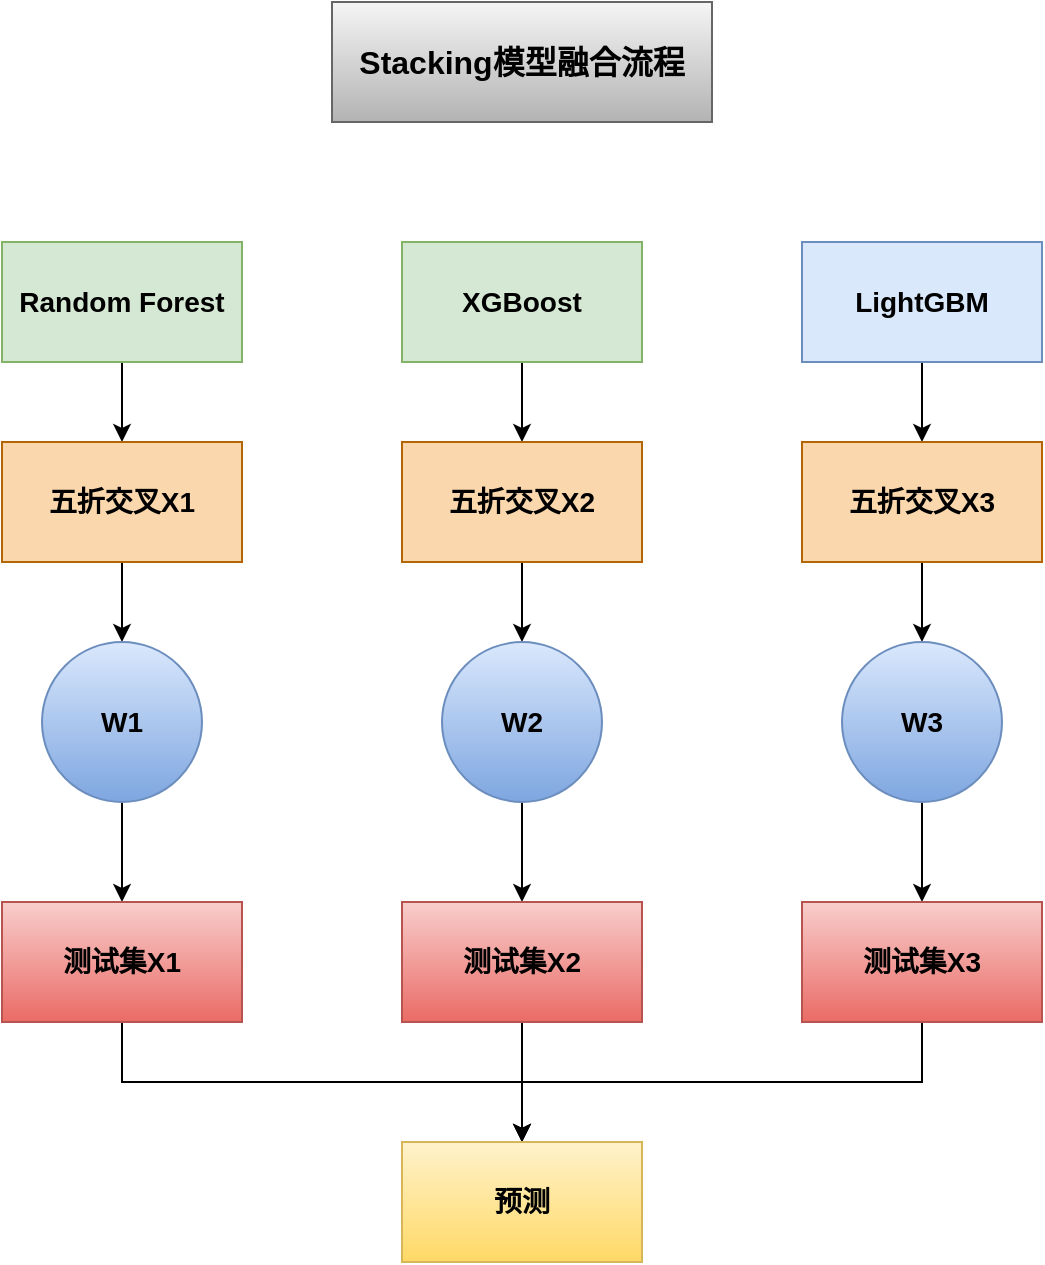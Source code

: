 <mxfile version="14.0.1" type="github">
  <diagram id="12ktRvXZtox69cHj1Rwe" name="第 1 页">
    <mxGraphModel dx="1021" dy="569" grid="1" gridSize="10" guides="1" tooltips="1" connect="1" arrows="1" fold="1" page="1" pageScale="1" pageWidth="827" pageHeight="1169" math="0" shadow="0">
      <root>
        <mxCell id="0" />
        <mxCell id="1" parent="0" />
        <mxCell id="vCYdILWIZViQy3qAPNBu-2" value="&lt;p style=&quot;margin-top: 0pt ; margin-bottom: 0pt ; margin-left: 0in ; text-align: left ; direction: ltr ; unicode-bidi: embed ; word-break: normal ; font-size: 16px&quot;&gt;&lt;span&gt;Stacking&lt;/span&gt;&lt;span&gt;模型融合流程&lt;/span&gt;&lt;/p&gt;" style="rounded=0;whiteSpace=wrap;html=1;gradientColor=#b3b3b3;fillColor=#f5f5f5;strokeColor=#666666;fontStyle=1" vertex="1" parent="1">
          <mxGeometry x="365" y="50" width="190" height="60" as="geometry" />
        </mxCell>
        <mxCell id="vCYdILWIZViQy3qAPNBu-18" style="edgeStyle=orthogonalEdgeStyle;rounded=0;orthogonalLoop=1;jettySize=auto;html=1;exitX=0.5;exitY=1;exitDx=0;exitDy=0;entryX=0.5;entryY=0;entryDx=0;entryDy=0;" edge="1" parent="1" source="vCYdILWIZViQy3qAPNBu-3" target="vCYdILWIZViQy3qAPNBu-8">
          <mxGeometry relative="1" as="geometry" />
        </mxCell>
        <mxCell id="vCYdILWIZViQy3qAPNBu-3" value="Random Forest" style="rounded=0;whiteSpace=wrap;html=1;fillColor=#d5e8d4;strokeColor=#82b366;fontSize=14;fontStyle=1" vertex="1" parent="1">
          <mxGeometry x="200" y="170" width="120" height="60" as="geometry" />
        </mxCell>
        <mxCell id="vCYdILWIZViQy3qAPNBu-21" style="edgeStyle=orthogonalEdgeStyle;rounded=0;orthogonalLoop=1;jettySize=auto;html=1;exitX=0.5;exitY=1;exitDx=0;exitDy=0;entryX=0.5;entryY=0;entryDx=0;entryDy=0;" edge="1" parent="1" source="vCYdILWIZViQy3qAPNBu-5" target="vCYdILWIZViQy3qAPNBu-9">
          <mxGeometry relative="1" as="geometry" />
        </mxCell>
        <mxCell id="vCYdILWIZViQy3qAPNBu-5" value="XGBoost" style="rounded=0;whiteSpace=wrap;html=1;fillColor=#d5e8d4;strokeColor=#82b366;fontSize=14;fontStyle=1" vertex="1" parent="1">
          <mxGeometry x="400" y="170" width="120" height="60" as="geometry" />
        </mxCell>
        <mxCell id="vCYdILWIZViQy3qAPNBu-24" style="edgeStyle=orthogonalEdgeStyle;rounded=0;orthogonalLoop=1;jettySize=auto;html=1;entryX=0.5;entryY=0;entryDx=0;entryDy=0;" edge="1" parent="1" source="vCYdILWIZViQy3qAPNBu-6" target="vCYdILWIZViQy3qAPNBu-10">
          <mxGeometry relative="1" as="geometry" />
        </mxCell>
        <mxCell id="vCYdILWIZViQy3qAPNBu-6" value="LightGBM" style="rounded=0;whiteSpace=wrap;html=1;fillColor=#dae8fc;strokeColor=#6c8ebf;fontSize=14;fontStyle=1" vertex="1" parent="1">
          <mxGeometry x="600" y="170" width="120" height="60" as="geometry" />
        </mxCell>
        <mxCell id="vCYdILWIZViQy3qAPNBu-19" style="edgeStyle=orthogonalEdgeStyle;rounded=0;orthogonalLoop=1;jettySize=auto;html=1;exitX=0.5;exitY=1;exitDx=0;exitDy=0;entryX=0.5;entryY=0;entryDx=0;entryDy=0;" edge="1" parent="1" source="vCYdILWIZViQy3qAPNBu-8" target="vCYdILWIZViQy3qAPNBu-11">
          <mxGeometry relative="1" as="geometry" />
        </mxCell>
        <mxCell id="vCYdILWIZViQy3qAPNBu-8" value="五折交叉X1" style="rounded=0;whiteSpace=wrap;html=1;fillColor=#fad7ac;strokeColor=#b46504;fontSize=14;fontStyle=1" vertex="1" parent="1">
          <mxGeometry x="200" y="270" width="120" height="60" as="geometry" />
        </mxCell>
        <mxCell id="vCYdILWIZViQy3qAPNBu-22" style="edgeStyle=orthogonalEdgeStyle;rounded=0;orthogonalLoop=1;jettySize=auto;html=1;exitX=0.5;exitY=1;exitDx=0;exitDy=0;" edge="1" parent="1" source="vCYdILWIZViQy3qAPNBu-9" target="vCYdILWIZViQy3qAPNBu-13">
          <mxGeometry relative="1" as="geometry" />
        </mxCell>
        <mxCell id="vCYdILWIZViQy3qAPNBu-9" value="&lt;font face=&quot;helvetica&quot; style=&quot;font-size: 14px;&quot;&gt;五折交叉X2&lt;/font&gt;" style="rounded=0;whiteSpace=wrap;html=1;fillColor=#fad7ac;strokeColor=#b46504;fontSize=14;fontStyle=1" vertex="1" parent="1">
          <mxGeometry x="400" y="270" width="120" height="60" as="geometry" />
        </mxCell>
        <mxCell id="vCYdILWIZViQy3qAPNBu-25" value="" style="edgeStyle=orthogonalEdgeStyle;rounded=0;orthogonalLoop=1;jettySize=auto;html=1;" edge="1" parent="1" source="vCYdILWIZViQy3qAPNBu-10" target="vCYdILWIZViQy3qAPNBu-14">
          <mxGeometry relative="1" as="geometry">
            <Array as="points">
              <mxPoint x="660" y="380" />
              <mxPoint x="660" y="380" />
            </Array>
          </mxGeometry>
        </mxCell>
        <mxCell id="vCYdILWIZViQy3qAPNBu-10" value="&lt;font face=&quot;helvetica&quot; style=&quot;font-size: 14px;&quot;&gt;五折交叉X3&lt;/font&gt;" style="rounded=0;whiteSpace=wrap;html=1;fillColor=#fad7ac;strokeColor=#b46504;fontSize=14;fontStyle=1" vertex="1" parent="1">
          <mxGeometry x="600" y="270" width="120" height="60" as="geometry" />
        </mxCell>
        <mxCell id="vCYdILWIZViQy3qAPNBu-20" style="edgeStyle=orthogonalEdgeStyle;rounded=0;orthogonalLoop=1;jettySize=auto;html=1;" edge="1" parent="1" source="vCYdILWIZViQy3qAPNBu-11" target="vCYdILWIZViQy3qAPNBu-15">
          <mxGeometry relative="1" as="geometry" />
        </mxCell>
        <mxCell id="vCYdILWIZViQy3qAPNBu-11" value="W1" style="ellipse;whiteSpace=wrap;html=1;aspect=fixed;fillColor=#dae8fc;strokeColor=#6c8ebf;gradientColor=#7ea6e0;fontSize=14;fontStyle=1" vertex="1" parent="1">
          <mxGeometry x="220" y="370" width="80" height="80" as="geometry" />
        </mxCell>
        <mxCell id="vCYdILWIZViQy3qAPNBu-23" style="edgeStyle=orthogonalEdgeStyle;rounded=0;orthogonalLoop=1;jettySize=auto;html=1;entryX=0.5;entryY=0;entryDx=0;entryDy=0;" edge="1" parent="1" source="vCYdILWIZViQy3qAPNBu-13" target="vCYdILWIZViQy3qAPNBu-16">
          <mxGeometry relative="1" as="geometry" />
        </mxCell>
        <mxCell id="vCYdILWIZViQy3qAPNBu-13" value="W2" style="ellipse;whiteSpace=wrap;html=1;aspect=fixed;gradientColor=#7ea6e0;fillColor=#dae8fc;strokeColor=#6c8ebf;fontSize=14;fontStyle=1" vertex="1" parent="1">
          <mxGeometry x="420" y="370" width="80" height="80" as="geometry" />
        </mxCell>
        <mxCell id="vCYdILWIZViQy3qAPNBu-26" style="edgeStyle=orthogonalEdgeStyle;rounded=0;orthogonalLoop=1;jettySize=auto;html=1;entryX=0.5;entryY=0;entryDx=0;entryDy=0;" edge="1" parent="1" source="vCYdILWIZViQy3qAPNBu-14" target="vCYdILWIZViQy3qAPNBu-17">
          <mxGeometry relative="1" as="geometry" />
        </mxCell>
        <mxCell id="vCYdILWIZViQy3qAPNBu-14" value="W3" style="ellipse;whiteSpace=wrap;html=1;aspect=fixed;gradientColor=#7ea6e0;fillColor=#dae8fc;strokeColor=#6c8ebf;fontSize=14;fontStyle=1" vertex="1" parent="1">
          <mxGeometry x="620" y="370" width="80" height="80" as="geometry" />
        </mxCell>
        <mxCell id="vCYdILWIZViQy3qAPNBu-28" style="edgeStyle=orthogonalEdgeStyle;rounded=0;orthogonalLoop=1;jettySize=auto;html=1;entryX=0.5;entryY=0;entryDx=0;entryDy=0;" edge="1" parent="1" source="vCYdILWIZViQy3qAPNBu-15" target="vCYdILWIZViQy3qAPNBu-27">
          <mxGeometry relative="1" as="geometry">
            <Array as="points">
              <mxPoint x="260" y="590" />
              <mxPoint x="460" y="590" />
            </Array>
          </mxGeometry>
        </mxCell>
        <mxCell id="vCYdILWIZViQy3qAPNBu-15" value="测试集X1" style="rounded=0;whiteSpace=wrap;html=1;gradientColor=#ea6b66;fillColor=#f8cecc;strokeColor=#b85450;fontSize=14;fontStyle=1" vertex="1" parent="1">
          <mxGeometry x="200" y="500" width="120" height="60" as="geometry" />
        </mxCell>
        <mxCell id="vCYdILWIZViQy3qAPNBu-29" style="edgeStyle=orthogonalEdgeStyle;rounded=0;orthogonalLoop=1;jettySize=auto;html=1;entryX=0.5;entryY=0;entryDx=0;entryDy=0;" edge="1" parent="1" source="vCYdILWIZViQy3qAPNBu-16" target="vCYdILWIZViQy3qAPNBu-27">
          <mxGeometry relative="1" as="geometry" />
        </mxCell>
        <mxCell id="vCYdILWIZViQy3qAPNBu-16" value="测试集X2" style="rounded=0;whiteSpace=wrap;html=1;gradientColor=#ea6b66;fillColor=#f8cecc;strokeColor=#b85450;fontSize=14;fontStyle=1" vertex="1" parent="1">
          <mxGeometry x="400" y="500" width="120" height="60" as="geometry" />
        </mxCell>
        <mxCell id="vCYdILWIZViQy3qAPNBu-30" style="edgeStyle=orthogonalEdgeStyle;rounded=0;orthogonalLoop=1;jettySize=auto;html=1;" edge="1" parent="1" source="vCYdILWIZViQy3qAPNBu-17" target="vCYdILWIZViQy3qAPNBu-27">
          <mxGeometry relative="1" as="geometry">
            <Array as="points">
              <mxPoint x="660" y="590" />
              <mxPoint x="460" y="590" />
            </Array>
          </mxGeometry>
        </mxCell>
        <mxCell id="vCYdILWIZViQy3qAPNBu-17" value="测试集X3" style="rounded=0;whiteSpace=wrap;html=1;gradientColor=#ea6b66;fillColor=#f8cecc;strokeColor=#b85450;fontSize=14;fontStyle=1" vertex="1" parent="1">
          <mxGeometry x="600" y="500" width="120" height="60" as="geometry" />
        </mxCell>
        <mxCell id="vCYdILWIZViQy3qAPNBu-27" value="预测" style="rounded=0;whiteSpace=wrap;html=1;fillColor=#fff2cc;strokeColor=#d6b656;gradientColor=#ffd966;fontSize=14;fontStyle=1" vertex="1" parent="1">
          <mxGeometry x="400" y="620" width="120" height="60" as="geometry" />
        </mxCell>
      </root>
    </mxGraphModel>
  </diagram>
</mxfile>
